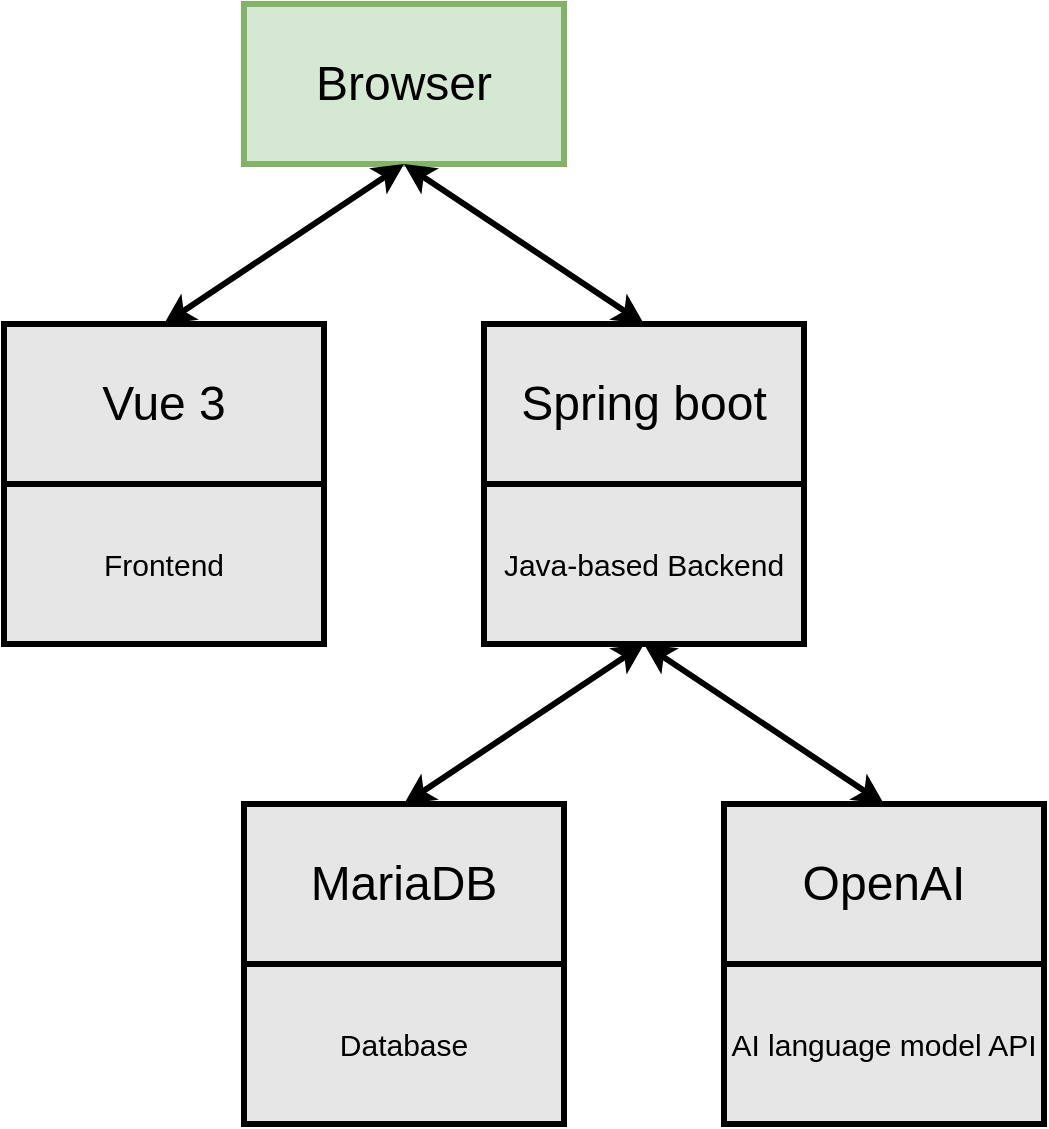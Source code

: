 <mxfile version="24.7.17">
  <diagram name="Page-1" id="2GXR76-M0Fvng0QCse3A">
    <mxGraphModel dx="1590" dy="967" grid="1" gridSize="10" guides="1" tooltips="1" connect="1" arrows="1" fold="1" page="1" pageScale="1" pageWidth="827" pageHeight="1169" math="0" shadow="0">
      <root>
        <mxCell id="0" />
        <mxCell id="1" parent="0" />
        <mxCell id="c53XrRWpCATAmcm16bnj-1" value="&lt;div style=&quot;font-size: 24px;&quot;&gt;Browser&lt;/div&gt;" style="rounded=0;whiteSpace=wrap;html=1;fillColor=#d5e8d4;strokeColor=#82b366;strokeWidth=3;fontSize=24;" parent="1" vertex="1">
          <mxGeometry x="320" y="80" width="160" height="80" as="geometry" />
        </mxCell>
        <mxCell id="c53XrRWpCATAmcm16bnj-13" value="MariaDB" style="rounded=0;whiteSpace=wrap;html=1;strokeWidth=3;fontSize=24;fillColor=#E6E6E6;" parent="1" vertex="1">
          <mxGeometry x="320" y="480" width="160" height="80" as="geometry" />
        </mxCell>
        <mxCell id="c53XrRWpCATAmcm16bnj-14" value="&lt;div style=&quot;font-size: 15px;&quot;&gt;Database&lt;/div&gt;" style="rounded=0;whiteSpace=wrap;html=1;strokeWidth=3;fillColor=#E6E6E6;fontSize=15;" parent="1" vertex="1">
          <mxGeometry x="320" y="560" width="160" height="80" as="geometry" />
        </mxCell>
        <mxCell id="c53XrRWpCATAmcm16bnj-16" value="" style="endArrow=classic;startArrow=classic;html=1;rounded=0;entryX=0.5;entryY=1;entryDx=0;entryDy=0;exitX=0.5;exitY=0;exitDx=0;exitDy=0;strokeWidth=3;" parent="1" source="c53XrRWpCATAmcm16bnj-21" target="c53XrRWpCATAmcm16bnj-1" edge="1">
          <mxGeometry width="50" height="50" relative="1" as="geometry">
            <mxPoint x="260" y="280" as="sourcePoint" />
            <mxPoint x="400" y="160" as="targetPoint" />
          </mxGeometry>
        </mxCell>
        <mxCell id="c53XrRWpCATAmcm16bnj-17" value="" style="endArrow=classic;startArrow=classic;html=1;rounded=0;entryX=0.5;entryY=1;entryDx=0;entryDy=0;strokeWidth=3;exitX=0.5;exitY=0;exitDx=0;exitDy=0;" parent="1" source="c53XrRWpCATAmcm16bnj-23" target="c53XrRWpCATAmcm16bnj-1" edge="1">
          <mxGeometry width="50" height="50" relative="1" as="geometry">
            <mxPoint x="490" y="190" as="sourcePoint" />
            <mxPoint x="400" y="160" as="targetPoint" />
          </mxGeometry>
        </mxCell>
        <mxCell id="c53XrRWpCATAmcm16bnj-18" value="" style="endArrow=classic;startArrow=classic;html=1;rounded=0;exitX=0.5;exitY=0;exitDx=0;exitDy=0;strokeWidth=3;entryX=0.5;entryY=1;entryDx=0;entryDy=0;" parent="1" source="c53XrRWpCATAmcm16bnj-13" target="c53XrRWpCATAmcm16bnj-24" edge="1">
          <mxGeometry width="50" height="50" relative="1" as="geometry">
            <mxPoint x="590" y="460" as="sourcePoint" />
            <mxPoint x="560" y="430" as="targetPoint" />
          </mxGeometry>
        </mxCell>
        <mxCell id="c53XrRWpCATAmcm16bnj-21" value="Vue 3" style="rounded=0;whiteSpace=wrap;html=1;strokeWidth=3;fontSize=24;fillColor=#E6E6E6;" parent="1" vertex="1">
          <mxGeometry x="200" y="240" width="160" height="80" as="geometry" />
        </mxCell>
        <mxCell id="c53XrRWpCATAmcm16bnj-22" value="&lt;div style=&quot;font-size: 15px;&quot;&gt;Frontend&lt;/div&gt;" style="rounded=0;whiteSpace=wrap;html=1;strokeWidth=3;fillColor=#E6E6E6;fontSize=15;" parent="1" vertex="1">
          <mxGeometry x="200" y="320" width="160" height="80" as="geometry" />
        </mxCell>
        <mxCell id="c53XrRWpCATAmcm16bnj-23" value="&lt;div style=&quot;font-size: 24px;&quot;&gt;Spring boot&lt;/div&gt;" style="rounded=0;whiteSpace=wrap;html=1;strokeWidth=3;fontSize=24;fillColor=#E6E6E6;" parent="1" vertex="1">
          <mxGeometry x="440" y="240" width="160" height="80" as="geometry" />
        </mxCell>
        <mxCell id="c53XrRWpCATAmcm16bnj-24" value="&lt;div style=&quot;font-size: 15px;&quot;&gt;Java-based Backend&lt;br style=&quot;font-size: 15px;&quot;&gt;&lt;/div&gt;" style="rounded=0;whiteSpace=wrap;html=1;strokeWidth=3;fillColor=#E6E6E6;fontSize=15;" parent="1" vertex="1">
          <mxGeometry x="440" y="320" width="160" height="80" as="geometry" />
        </mxCell>
        <mxCell id="sve3FE1zwaEsIyAFE5Qh-1" value="&lt;div style=&quot;font-size: 24px;&quot;&gt;OpenAI&lt;br&gt;&lt;/div&gt;" style="rounded=0;whiteSpace=wrap;html=1;strokeWidth=3;fontSize=24;fillColor=#E6E6E6;" vertex="1" parent="1">
          <mxGeometry x="560" y="480" width="160" height="80" as="geometry" />
        </mxCell>
        <mxCell id="sve3FE1zwaEsIyAFE5Qh-2" value="AI language model API" style="rounded=0;whiteSpace=wrap;html=1;strokeWidth=3;fillColor=#E6E6E6;fontSize=15;" vertex="1" parent="1">
          <mxGeometry x="560" y="560" width="160" height="80" as="geometry" />
        </mxCell>
        <mxCell id="sve3FE1zwaEsIyAFE5Qh-3" value="" style="endArrow=classic;startArrow=classic;html=1;rounded=0;exitX=0.5;exitY=0;exitDx=0;exitDy=0;strokeWidth=3;entryX=0.5;entryY=1;entryDx=0;entryDy=0;" edge="1" parent="1" source="sve3FE1zwaEsIyAFE5Qh-1" target="c53XrRWpCATAmcm16bnj-24">
          <mxGeometry width="50" height="50" relative="1" as="geometry">
            <mxPoint x="530" y="490" as="sourcePoint" />
            <mxPoint x="530" y="410" as="targetPoint" />
          </mxGeometry>
        </mxCell>
      </root>
    </mxGraphModel>
  </diagram>
</mxfile>
